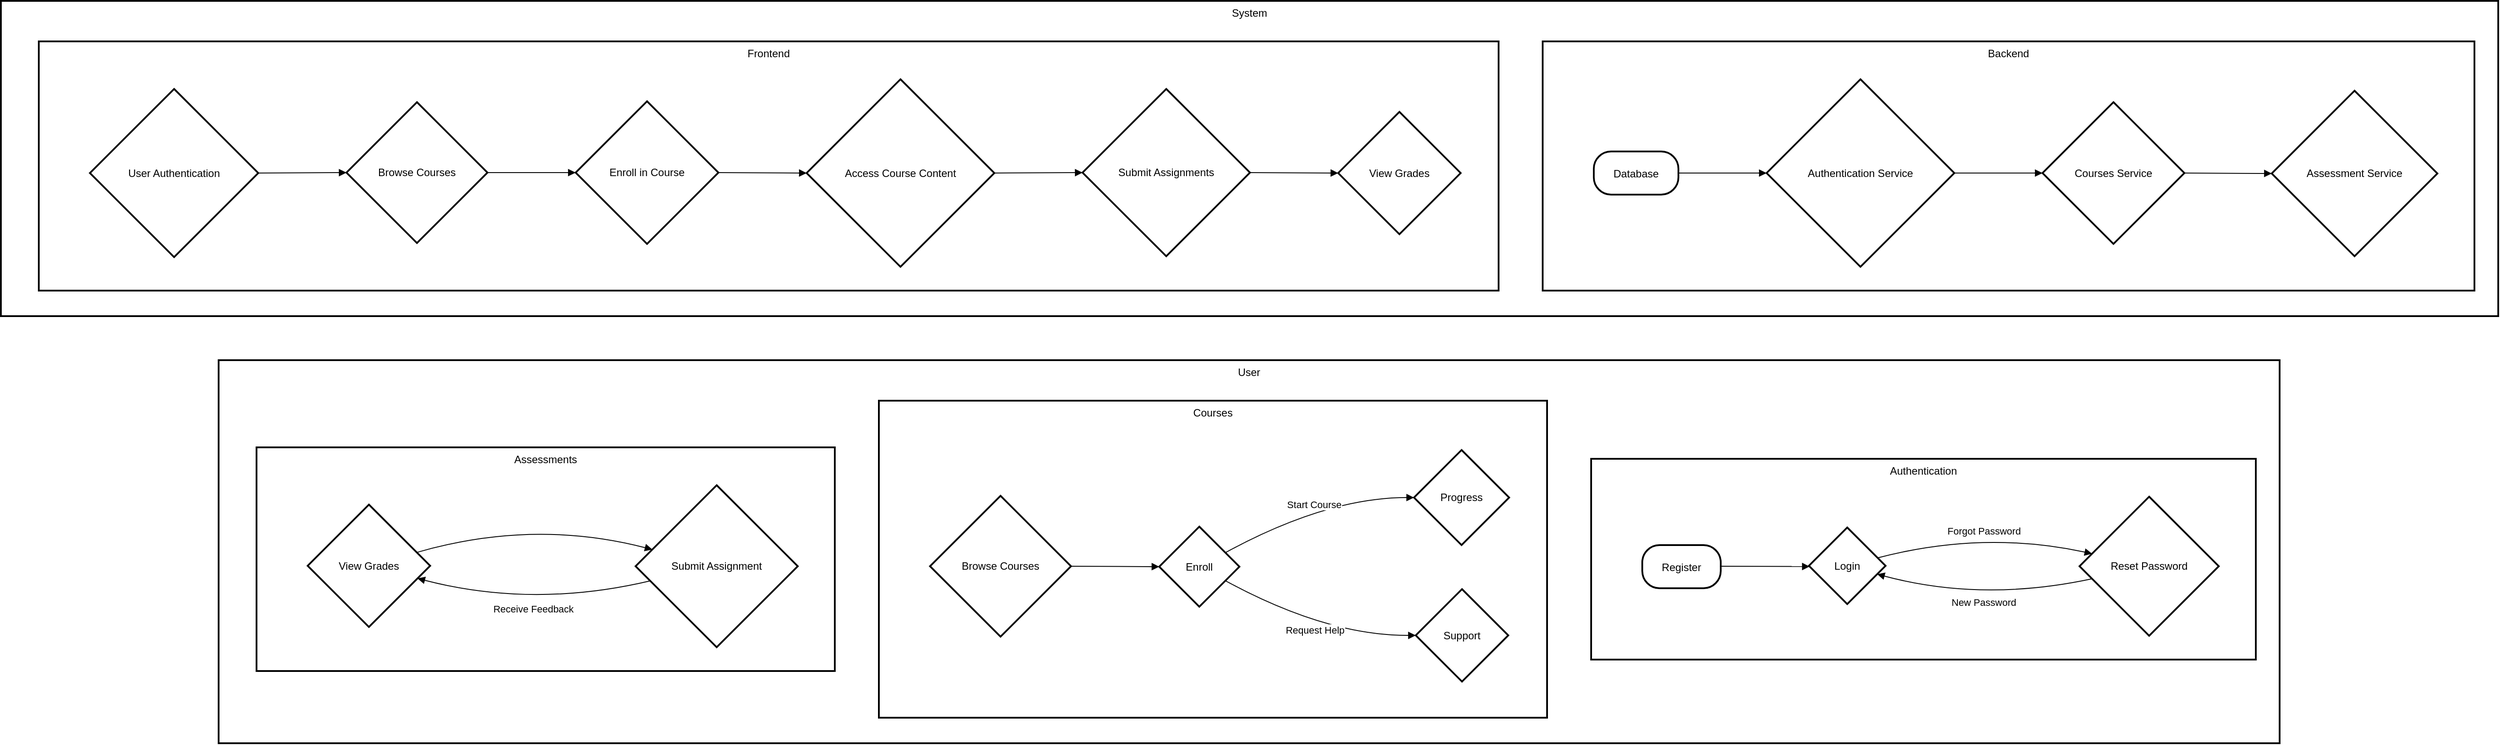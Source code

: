 <mxfile version="24.8.3">
  <diagram name="Page-1" id="E3GcWOonLyxDLElr22UN">
    <mxGraphModel>
      <root>
        <mxCell id="0" />
        <mxCell id="1" parent="0" />
        <mxCell id="2" value="System" style="whiteSpace=wrap;strokeWidth=2;verticalAlign=top;" vertex="1" parent="1">
          <mxGeometry x="8" y="8" width="2833" height="358" as="geometry" />
        </mxCell>
        <mxCell id="3" value="Frontend" style="whiteSpace=wrap;strokeWidth=2;verticalAlign=top;" vertex="1" parent="2">
          <mxGeometry x="43" y="46" width="1656" height="283" as="geometry" />
        </mxCell>
        <mxCell id="4" value="User Authentication" style="rhombus;strokeWidth=2;whiteSpace=wrap;" vertex="1" parent="3">
          <mxGeometry x="58" y="54" width="191" height="191" as="geometry" />
        </mxCell>
        <mxCell id="5" value="Browse Courses" style="rhombus;strokeWidth=2;whiteSpace=wrap;" vertex="1" parent="3">
          <mxGeometry x="349" y="69" width="160" height="160" as="geometry" />
        </mxCell>
        <mxCell id="6" value="Enroll in Course" style="rhombus;strokeWidth=2;whiteSpace=wrap;" vertex="1" parent="3">
          <mxGeometry x="609" y="68" width="162" height="162" as="geometry" />
        </mxCell>
        <mxCell id="7" value="Access Course Content" style="rhombus;strokeWidth=2;whiteSpace=wrap;" vertex="1" parent="3">
          <mxGeometry x="871" y="43" width="213" height="213" as="geometry" />
        </mxCell>
        <mxCell id="8" value="Submit Assignments" style="rhombus;strokeWidth=2;whiteSpace=wrap;" vertex="1" parent="3">
          <mxGeometry x="1184" y="54" width="190" height="190" as="geometry" />
        </mxCell>
        <mxCell id="9" value="View Grades" style="rhombus;strokeWidth=2;whiteSpace=wrap;" vertex="1" parent="3">
          <mxGeometry x="1474" y="80" width="139" height="139" as="geometry" />
        </mxCell>
        <mxCell id="10" value="" style="curved=1;startArrow=none;endArrow=block;exitX=1;exitY=0.5;entryX=0;entryY=0.5;" edge="1" parent="3" source="4" target="5">
          <mxGeometry relative="1" as="geometry">
            <Array as="points" />
          </mxGeometry>
        </mxCell>
        <mxCell id="11" value="" style="curved=1;startArrow=none;endArrow=block;exitX=1;exitY=0.5;entryX=0;entryY=0.5;" edge="1" parent="3" source="5" target="6">
          <mxGeometry relative="1" as="geometry">
            <Array as="points" />
          </mxGeometry>
        </mxCell>
        <mxCell id="12" value="" style="curved=1;startArrow=none;endArrow=block;exitX=1;exitY=0.5;entryX=0;entryY=0.5;" edge="1" parent="3" source="6" target="7">
          <mxGeometry relative="1" as="geometry">
            <Array as="points" />
          </mxGeometry>
        </mxCell>
        <mxCell id="13" value="" style="curved=1;startArrow=none;endArrow=block;exitX=1;exitY=0.5;entryX=0;entryY=0.5;" edge="1" parent="3" source="7" target="8">
          <mxGeometry relative="1" as="geometry">
            <Array as="points" />
          </mxGeometry>
        </mxCell>
        <mxCell id="14" value="" style="curved=1;startArrow=none;endArrow=block;exitX=1;exitY=0.5;entryX=0;entryY=0.5;" edge="1" parent="3" source="8" target="9">
          <mxGeometry relative="1" as="geometry">
            <Array as="points" />
          </mxGeometry>
        </mxCell>
        <mxCell id="15" value="Backend" style="whiteSpace=wrap;strokeWidth=2;verticalAlign=top;" vertex="1" parent="2">
          <mxGeometry x="1749" y="46" width="1057" height="283" as="geometry" />
        </mxCell>
        <mxCell id="16" value="Database" style="rounded=1;arcSize=40;strokeWidth=2" vertex="1" parent="15">
          <mxGeometry x="58" y="125" width="96" height="49" as="geometry" />
        </mxCell>
        <mxCell id="17" value="Authentication Service" style="rhombus;strokeWidth=2;whiteSpace=wrap;" vertex="1" parent="15">
          <mxGeometry x="254" y="43" width="213" height="213" as="geometry" />
        </mxCell>
        <mxCell id="18" value="Courses Service" style="rhombus;strokeWidth=2;whiteSpace=wrap;" vertex="1" parent="15">
          <mxGeometry x="567" y="69" width="161" height="161" as="geometry" />
        </mxCell>
        <mxCell id="19" value="Assessment Service" style="rhombus;strokeWidth=2;whiteSpace=wrap;" vertex="1" parent="15">
          <mxGeometry x="827" y="56" width="188" height="188" as="geometry" />
        </mxCell>
        <mxCell id="20" value="" style="curved=1;startArrow=none;endArrow=block;exitX=1;exitY=0.5;entryX=0;entryY=0.5;" edge="1" parent="15" source="16" target="17">
          <mxGeometry relative="1" as="geometry">
            <Array as="points" />
          </mxGeometry>
        </mxCell>
        <mxCell id="21" value="" style="curved=1;startArrow=none;endArrow=block;exitX=1;exitY=0.5;entryX=0;entryY=0.5;" edge="1" parent="15" source="17" target="18">
          <mxGeometry relative="1" as="geometry">
            <Array as="points" />
          </mxGeometry>
        </mxCell>
        <mxCell id="22" value="" style="curved=1;startArrow=none;endArrow=block;exitX=1;exitY=0.5;entryX=0;entryY=0.5;" edge="1" parent="15" source="18" target="19">
          <mxGeometry relative="1" as="geometry">
            <Array as="points" />
          </mxGeometry>
        </mxCell>
        <mxCell id="23" value="User" style="whiteSpace=wrap;strokeWidth=2;verticalAlign=top;" vertex="1" parent="1">
          <mxGeometry x="255" y="416" width="2338" height="435" as="geometry" />
        </mxCell>
        <mxCell id="24" value="Assessments" style="whiteSpace=wrap;strokeWidth=2;verticalAlign=top;" vertex="1" parent="23">
          <mxGeometry x="43" y="99" width="656" height="254" as="geometry" />
        </mxCell>
        <mxCell id="25" value="View Grades" style="rhombus;strokeWidth=2;whiteSpace=wrap;" vertex="1" parent="24">
          <mxGeometry x="58" y="65" width="139" height="139" as="geometry" />
        </mxCell>
        <mxCell id="26" value="Submit Assignment" style="rhombus;strokeWidth=2;whiteSpace=wrap;" vertex="1" parent="24">
          <mxGeometry x="430" y="43" width="184" height="184" as="geometry" />
        </mxCell>
        <mxCell id="27" value="" style="curved=1;startArrow=none;endArrow=block;exitX=1;exitY=0.36;entryX=0;entryY=0.37;" edge="1" parent="24" source="25" target="26">
          <mxGeometry relative="1" as="geometry">
            <Array as="points">
              <mxPoint x="314" y="81" />
            </Array>
          </mxGeometry>
        </mxCell>
        <mxCell id="28" value="Receive Feedback" style="curved=1;startArrow=none;endArrow=block;exitX=0;exitY=0.61;entryX=1;entryY=0.63;" edge="1" parent="24" source="26" target="25">
          <mxGeometry relative="1" as="geometry">
            <Array as="points">
              <mxPoint x="314" y="183" />
            </Array>
          </mxGeometry>
        </mxCell>
        <mxCell id="29" value="Courses" style="whiteSpace=wrap;strokeWidth=2;verticalAlign=top;" vertex="1" parent="23">
          <mxGeometry x="749" y="46" width="758" height="360" as="geometry" />
        </mxCell>
        <mxCell id="30" value="Browse Courses" style="rhombus;strokeWidth=2;whiteSpace=wrap;" vertex="1" parent="29">
          <mxGeometry x="58" y="108" width="160" height="160" as="geometry" />
        </mxCell>
        <mxCell id="31" value="Enroll" style="rhombus;strokeWidth=2;whiteSpace=wrap;" vertex="1" parent="29">
          <mxGeometry x="318" y="143" width="91" height="91" as="geometry" />
        </mxCell>
        <mxCell id="32" value="Progress" style="rhombus;strokeWidth=2;whiteSpace=wrap;" vertex="1" parent="29">
          <mxGeometry x="607" y="56" width="108" height="108" as="geometry" />
        </mxCell>
        <mxCell id="33" value="Support" style="rhombus;strokeWidth=2;whiteSpace=wrap;" vertex="1" parent="29">
          <mxGeometry x="609" y="214" width="105" height="105" as="geometry" />
        </mxCell>
        <mxCell id="34" value="" style="curved=1;startArrow=none;endArrow=block;exitX=1;exitY=0.5;entryX=0;entryY=0.5;" edge="1" parent="29" source="30" target="31">
          <mxGeometry relative="1" as="geometry">
            <Array as="points" />
          </mxGeometry>
        </mxCell>
        <mxCell id="35" value="Start Course" style="curved=1;startArrow=none;endArrow=block;exitX=1;exitY=0.23;entryX=0;entryY=0.5;" edge="1" parent="29" source="31" target="32">
          <mxGeometry relative="1" as="geometry">
            <Array as="points">
              <mxPoint x="508" y="110" />
            </Array>
          </mxGeometry>
        </mxCell>
        <mxCell id="36" value="Request Help" style="curved=1;startArrow=none;endArrow=block;exitX=1;exitY=0.77;entryX=0;entryY=0.5;" edge="1" parent="29" source="31" target="33">
          <mxGeometry relative="1" as="geometry">
            <Array as="points">
              <mxPoint x="508" y="267" />
            </Array>
          </mxGeometry>
        </mxCell>
        <mxCell id="37" value="Authentication" style="whiteSpace=wrap;strokeWidth=2;verticalAlign=top;" vertex="1" parent="23">
          <mxGeometry x="1557" y="112" width="754" height="228" as="geometry" />
        </mxCell>
        <mxCell id="38" value="Register" style="rounded=1;arcSize=40;strokeWidth=2" vertex="1" parent="37">
          <mxGeometry x="58" y="98" width="89" height="49" as="geometry" />
        </mxCell>
        <mxCell id="39" value="Login" style="rhombus;strokeWidth=2;whiteSpace=wrap;" vertex="1" parent="37">
          <mxGeometry x="247" y="78" width="87" height="87" as="geometry" />
        </mxCell>
        <mxCell id="40" value="Reset Password" style="rhombus;strokeWidth=2;whiteSpace=wrap;" vertex="1" parent="37">
          <mxGeometry x="554" y="43" width="158" height="158" as="geometry" />
        </mxCell>
        <mxCell id="41" value="" style="curved=1;startArrow=none;endArrow=block;exitX=0.99;exitY=0.49;entryX=-0.01;entryY=0.51;" edge="1" parent="37" source="38" target="39">
          <mxGeometry relative="1" as="geometry">
            <Array as="points" />
          </mxGeometry>
        </mxCell>
        <mxCell id="42" value="Forgot Password" style="curved=1;startArrow=none;endArrow=block;exitX=1;exitY=0.37;entryX=0;entryY=0.39;" edge="1" parent="37" source="39" target="40">
          <mxGeometry relative="1" as="geometry">
            <Array as="points">
              <mxPoint x="444" y="81" />
            </Array>
          </mxGeometry>
        </mxCell>
        <mxCell id="43" value="New Password" style="curved=1;startArrow=none;endArrow=block;exitX=0;exitY=0.61;entryX=1;entryY=0.64;" edge="1" parent="37" source="40" target="39">
          <mxGeometry relative="1" as="geometry">
            <Array as="points">
              <mxPoint x="444" y="163" />
            </Array>
          </mxGeometry>
        </mxCell>
      </root>
    </mxGraphModel>
  </diagram>
</mxfile>
